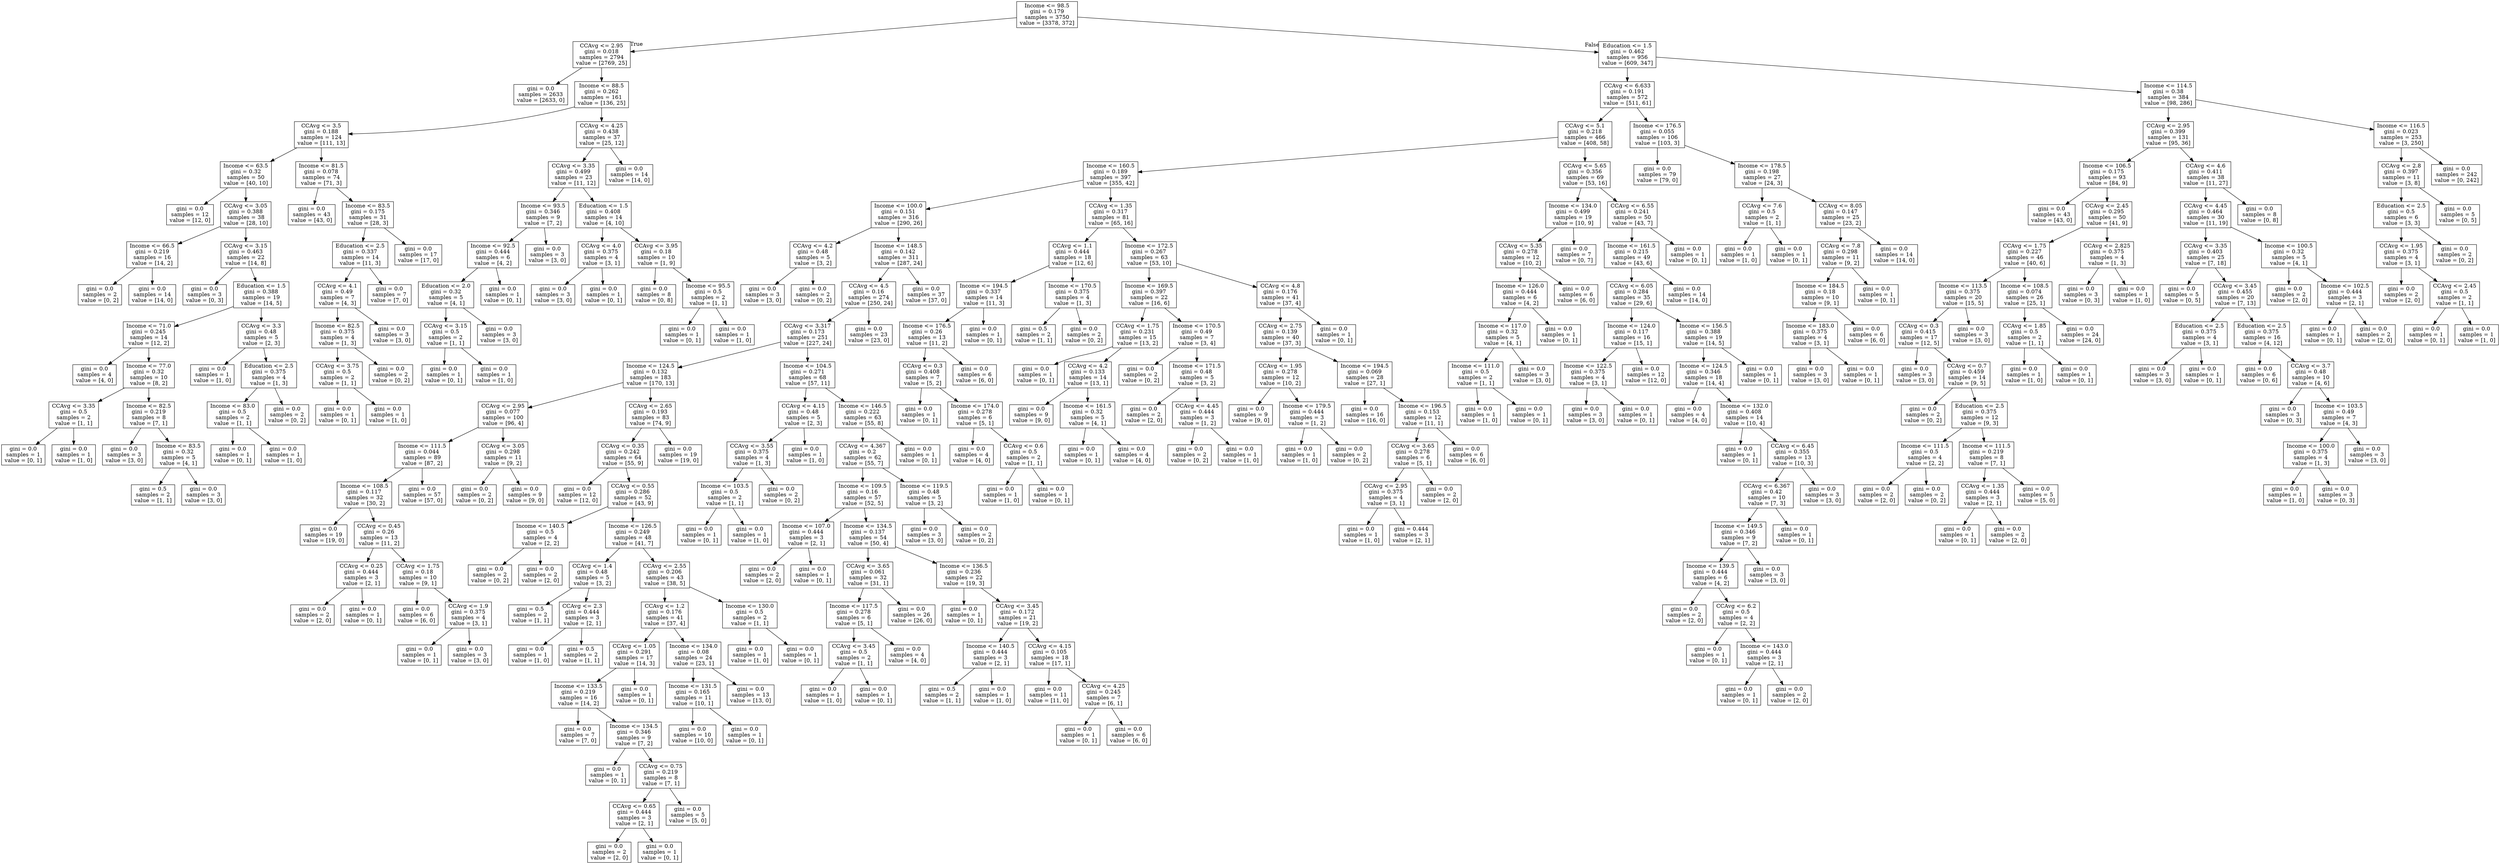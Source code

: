 digraph Tree {
node [shape=box] ;
0 [label="Income <= 98.5\ngini = 0.179\nsamples = 3750\nvalue = [3378, 372]"] ;
1 [label="CCAvg <= 2.95\ngini = 0.018\nsamples = 2794\nvalue = [2769, 25]"] ;
0 -> 1 [labeldistance=2.5, labelangle=45, headlabel="True"] ;
2 [label="gini = 0.0\nsamples = 2633\nvalue = [2633, 0]"] ;
1 -> 2 ;
3 [label="Income <= 88.5\ngini = 0.262\nsamples = 161\nvalue = [136, 25]"] ;
1 -> 3 ;
4 [label="CCAvg <= 3.5\ngini = 0.188\nsamples = 124\nvalue = [111, 13]"] ;
3 -> 4 ;
5 [label="Income <= 63.5\ngini = 0.32\nsamples = 50\nvalue = [40, 10]"] ;
4 -> 5 ;
6 [label="gini = 0.0\nsamples = 12\nvalue = [12, 0]"] ;
5 -> 6 ;
7 [label="CCAvg <= 3.05\ngini = 0.388\nsamples = 38\nvalue = [28, 10]"] ;
5 -> 7 ;
8 [label="Income <= 66.5\ngini = 0.219\nsamples = 16\nvalue = [14, 2]"] ;
7 -> 8 ;
9 [label="gini = 0.0\nsamples = 2\nvalue = [0, 2]"] ;
8 -> 9 ;
10 [label="gini = 0.0\nsamples = 14\nvalue = [14, 0]"] ;
8 -> 10 ;
11 [label="CCAvg <= 3.15\ngini = 0.463\nsamples = 22\nvalue = [14, 8]"] ;
7 -> 11 ;
12 [label="gini = 0.0\nsamples = 3\nvalue = [0, 3]"] ;
11 -> 12 ;
13 [label="Education <= 1.5\ngini = 0.388\nsamples = 19\nvalue = [14, 5]"] ;
11 -> 13 ;
14 [label="Income <= 71.0\ngini = 0.245\nsamples = 14\nvalue = [12, 2]"] ;
13 -> 14 ;
15 [label="gini = 0.0\nsamples = 4\nvalue = [4, 0]"] ;
14 -> 15 ;
16 [label="Income <= 77.0\ngini = 0.32\nsamples = 10\nvalue = [8, 2]"] ;
14 -> 16 ;
17 [label="CCAvg <= 3.35\ngini = 0.5\nsamples = 2\nvalue = [1, 1]"] ;
16 -> 17 ;
18 [label="gini = 0.0\nsamples = 1\nvalue = [0, 1]"] ;
17 -> 18 ;
19 [label="gini = 0.0\nsamples = 1\nvalue = [1, 0]"] ;
17 -> 19 ;
20 [label="Income <= 82.5\ngini = 0.219\nsamples = 8\nvalue = [7, 1]"] ;
16 -> 20 ;
21 [label="gini = 0.0\nsamples = 3\nvalue = [3, 0]"] ;
20 -> 21 ;
22 [label="Income <= 83.5\ngini = 0.32\nsamples = 5\nvalue = [4, 1]"] ;
20 -> 22 ;
23 [label="gini = 0.5\nsamples = 2\nvalue = [1, 1]"] ;
22 -> 23 ;
24 [label="gini = 0.0\nsamples = 3\nvalue = [3, 0]"] ;
22 -> 24 ;
25 [label="CCAvg <= 3.3\ngini = 0.48\nsamples = 5\nvalue = [2, 3]"] ;
13 -> 25 ;
26 [label="gini = 0.0\nsamples = 1\nvalue = [1, 0]"] ;
25 -> 26 ;
27 [label="Education <= 2.5\ngini = 0.375\nsamples = 4\nvalue = [1, 3]"] ;
25 -> 27 ;
28 [label="Income <= 83.0\ngini = 0.5\nsamples = 2\nvalue = [1, 1]"] ;
27 -> 28 ;
29 [label="gini = 0.0\nsamples = 1\nvalue = [0, 1]"] ;
28 -> 29 ;
30 [label="gini = 0.0\nsamples = 1\nvalue = [1, 0]"] ;
28 -> 30 ;
31 [label="gini = 0.0\nsamples = 2\nvalue = [0, 2]"] ;
27 -> 31 ;
32 [label="Income <= 81.5\ngini = 0.078\nsamples = 74\nvalue = [71, 3]"] ;
4 -> 32 ;
33 [label="gini = 0.0\nsamples = 43\nvalue = [43, 0]"] ;
32 -> 33 ;
34 [label="Income <= 83.5\ngini = 0.175\nsamples = 31\nvalue = [28, 3]"] ;
32 -> 34 ;
35 [label="Education <= 2.5\ngini = 0.337\nsamples = 14\nvalue = [11, 3]"] ;
34 -> 35 ;
36 [label="CCAvg <= 4.1\ngini = 0.49\nsamples = 7\nvalue = [4, 3]"] ;
35 -> 36 ;
37 [label="Income <= 82.5\ngini = 0.375\nsamples = 4\nvalue = [1, 3]"] ;
36 -> 37 ;
38 [label="CCAvg <= 3.75\ngini = 0.5\nsamples = 2\nvalue = [1, 1]"] ;
37 -> 38 ;
39 [label="gini = 0.0\nsamples = 1\nvalue = [0, 1]"] ;
38 -> 39 ;
40 [label="gini = 0.0\nsamples = 1\nvalue = [1, 0]"] ;
38 -> 40 ;
41 [label="gini = 0.0\nsamples = 2\nvalue = [0, 2]"] ;
37 -> 41 ;
42 [label="gini = 0.0\nsamples = 3\nvalue = [3, 0]"] ;
36 -> 42 ;
43 [label="gini = 0.0\nsamples = 7\nvalue = [7, 0]"] ;
35 -> 43 ;
44 [label="gini = 0.0\nsamples = 17\nvalue = [17, 0]"] ;
34 -> 44 ;
45 [label="CCAvg <= 4.25\ngini = 0.438\nsamples = 37\nvalue = [25, 12]"] ;
3 -> 45 ;
46 [label="CCAvg <= 3.35\ngini = 0.499\nsamples = 23\nvalue = [11, 12]"] ;
45 -> 46 ;
47 [label="Income <= 93.5\ngini = 0.346\nsamples = 9\nvalue = [7, 2]"] ;
46 -> 47 ;
48 [label="Income <= 92.5\ngini = 0.444\nsamples = 6\nvalue = [4, 2]"] ;
47 -> 48 ;
49 [label="Education <= 2.0\ngini = 0.32\nsamples = 5\nvalue = [4, 1]"] ;
48 -> 49 ;
50 [label="CCAvg <= 3.15\ngini = 0.5\nsamples = 2\nvalue = [1, 1]"] ;
49 -> 50 ;
51 [label="gini = 0.0\nsamples = 1\nvalue = [0, 1]"] ;
50 -> 51 ;
52 [label="gini = 0.0\nsamples = 1\nvalue = [1, 0]"] ;
50 -> 52 ;
53 [label="gini = 0.0\nsamples = 3\nvalue = [3, 0]"] ;
49 -> 53 ;
54 [label="gini = 0.0\nsamples = 1\nvalue = [0, 1]"] ;
48 -> 54 ;
55 [label="gini = 0.0\nsamples = 3\nvalue = [3, 0]"] ;
47 -> 55 ;
56 [label="Education <= 1.5\ngini = 0.408\nsamples = 14\nvalue = [4, 10]"] ;
46 -> 56 ;
57 [label="CCAvg <= 4.0\ngini = 0.375\nsamples = 4\nvalue = [3, 1]"] ;
56 -> 57 ;
58 [label="gini = 0.0\nsamples = 3\nvalue = [3, 0]"] ;
57 -> 58 ;
59 [label="gini = 0.0\nsamples = 1\nvalue = [0, 1]"] ;
57 -> 59 ;
60 [label="CCAvg <= 3.95\ngini = 0.18\nsamples = 10\nvalue = [1, 9]"] ;
56 -> 60 ;
61 [label="gini = 0.0\nsamples = 8\nvalue = [0, 8]"] ;
60 -> 61 ;
62 [label="Income <= 95.5\ngini = 0.5\nsamples = 2\nvalue = [1, 1]"] ;
60 -> 62 ;
63 [label="gini = 0.0\nsamples = 1\nvalue = [0, 1]"] ;
62 -> 63 ;
64 [label="gini = 0.0\nsamples = 1\nvalue = [1, 0]"] ;
62 -> 64 ;
65 [label="gini = 0.0\nsamples = 14\nvalue = [14, 0]"] ;
45 -> 65 ;
66 [label="Education <= 1.5\ngini = 0.462\nsamples = 956\nvalue = [609, 347]"] ;
0 -> 66 [labeldistance=2.5, labelangle=-45, headlabel="False"] ;
67 [label="CCAvg <= 6.633\ngini = 0.191\nsamples = 572\nvalue = [511, 61]"] ;
66 -> 67 ;
68 [label="CCAvg <= 5.1\ngini = 0.218\nsamples = 466\nvalue = [408, 58]"] ;
67 -> 68 ;
69 [label="Income <= 160.5\ngini = 0.189\nsamples = 397\nvalue = [355, 42]"] ;
68 -> 69 ;
70 [label="Income <= 100.0\ngini = 0.151\nsamples = 316\nvalue = [290, 26]"] ;
69 -> 70 ;
71 [label="CCAvg <= 4.2\ngini = 0.48\nsamples = 5\nvalue = [3, 2]"] ;
70 -> 71 ;
72 [label="gini = 0.0\nsamples = 3\nvalue = [3, 0]"] ;
71 -> 72 ;
73 [label="gini = 0.0\nsamples = 2\nvalue = [0, 2]"] ;
71 -> 73 ;
74 [label="Income <= 148.5\ngini = 0.142\nsamples = 311\nvalue = [287, 24]"] ;
70 -> 74 ;
75 [label="CCAvg <= 4.5\ngini = 0.16\nsamples = 274\nvalue = [250, 24]"] ;
74 -> 75 ;
76 [label="CCAvg <= 3.317\ngini = 0.173\nsamples = 251\nvalue = [227, 24]"] ;
75 -> 76 ;
77 [label="Income <= 124.5\ngini = 0.132\nsamples = 183\nvalue = [170, 13]"] ;
76 -> 77 ;
78 [label="CCAvg <= 2.95\ngini = 0.077\nsamples = 100\nvalue = [96, 4]"] ;
77 -> 78 ;
79 [label="Income <= 111.5\ngini = 0.044\nsamples = 89\nvalue = [87, 2]"] ;
78 -> 79 ;
80 [label="Income <= 108.5\ngini = 0.117\nsamples = 32\nvalue = [30, 2]"] ;
79 -> 80 ;
81 [label="gini = 0.0\nsamples = 19\nvalue = [19, 0]"] ;
80 -> 81 ;
82 [label="CCAvg <= 0.45\ngini = 0.26\nsamples = 13\nvalue = [11, 2]"] ;
80 -> 82 ;
83 [label="CCAvg <= 0.25\ngini = 0.444\nsamples = 3\nvalue = [2, 1]"] ;
82 -> 83 ;
84 [label="gini = 0.0\nsamples = 2\nvalue = [2, 0]"] ;
83 -> 84 ;
85 [label="gini = 0.0\nsamples = 1\nvalue = [0, 1]"] ;
83 -> 85 ;
86 [label="CCAvg <= 1.75\ngini = 0.18\nsamples = 10\nvalue = [9, 1]"] ;
82 -> 86 ;
87 [label="gini = 0.0\nsamples = 6\nvalue = [6, 0]"] ;
86 -> 87 ;
88 [label="CCAvg <= 1.9\ngini = 0.375\nsamples = 4\nvalue = [3, 1]"] ;
86 -> 88 ;
89 [label="gini = 0.0\nsamples = 1\nvalue = [0, 1]"] ;
88 -> 89 ;
90 [label="gini = 0.0\nsamples = 3\nvalue = [3, 0]"] ;
88 -> 90 ;
91 [label="gini = 0.0\nsamples = 57\nvalue = [57, 0]"] ;
79 -> 91 ;
92 [label="CCAvg <= 3.05\ngini = 0.298\nsamples = 11\nvalue = [9, 2]"] ;
78 -> 92 ;
93 [label="gini = 0.0\nsamples = 2\nvalue = [0, 2]"] ;
92 -> 93 ;
94 [label="gini = 0.0\nsamples = 9\nvalue = [9, 0]"] ;
92 -> 94 ;
95 [label="CCAvg <= 2.65\ngini = 0.193\nsamples = 83\nvalue = [74, 9]"] ;
77 -> 95 ;
96 [label="CCAvg <= 0.35\ngini = 0.242\nsamples = 64\nvalue = [55, 9]"] ;
95 -> 96 ;
97 [label="gini = 0.0\nsamples = 12\nvalue = [12, 0]"] ;
96 -> 97 ;
98 [label="CCAvg <= 0.55\ngini = 0.286\nsamples = 52\nvalue = [43, 9]"] ;
96 -> 98 ;
99 [label="Income <= 140.5\ngini = 0.5\nsamples = 4\nvalue = [2, 2]"] ;
98 -> 99 ;
100 [label="gini = 0.0\nsamples = 2\nvalue = [0, 2]"] ;
99 -> 100 ;
101 [label="gini = 0.0\nsamples = 2\nvalue = [2, 0]"] ;
99 -> 101 ;
102 [label="Income <= 126.5\ngini = 0.249\nsamples = 48\nvalue = [41, 7]"] ;
98 -> 102 ;
103 [label="CCAvg <= 1.4\ngini = 0.48\nsamples = 5\nvalue = [3, 2]"] ;
102 -> 103 ;
104 [label="gini = 0.5\nsamples = 2\nvalue = [1, 1]"] ;
103 -> 104 ;
105 [label="CCAvg <= 2.3\ngini = 0.444\nsamples = 3\nvalue = [2, 1]"] ;
103 -> 105 ;
106 [label="gini = 0.0\nsamples = 1\nvalue = [1, 0]"] ;
105 -> 106 ;
107 [label="gini = 0.5\nsamples = 2\nvalue = [1, 1]"] ;
105 -> 107 ;
108 [label="CCAvg <= 2.55\ngini = 0.206\nsamples = 43\nvalue = [38, 5]"] ;
102 -> 108 ;
109 [label="CCAvg <= 1.2\ngini = 0.176\nsamples = 41\nvalue = [37, 4]"] ;
108 -> 109 ;
110 [label="CCAvg <= 1.05\ngini = 0.291\nsamples = 17\nvalue = [14, 3]"] ;
109 -> 110 ;
111 [label="Income <= 133.5\ngini = 0.219\nsamples = 16\nvalue = [14, 2]"] ;
110 -> 111 ;
112 [label="gini = 0.0\nsamples = 7\nvalue = [7, 0]"] ;
111 -> 112 ;
113 [label="Income <= 134.5\ngini = 0.346\nsamples = 9\nvalue = [7, 2]"] ;
111 -> 113 ;
114 [label="gini = 0.0\nsamples = 1\nvalue = [0, 1]"] ;
113 -> 114 ;
115 [label="CCAvg <= 0.75\ngini = 0.219\nsamples = 8\nvalue = [7, 1]"] ;
113 -> 115 ;
116 [label="CCAvg <= 0.65\ngini = 0.444\nsamples = 3\nvalue = [2, 1]"] ;
115 -> 116 ;
117 [label="gini = 0.0\nsamples = 2\nvalue = [2, 0]"] ;
116 -> 117 ;
118 [label="gini = 0.0\nsamples = 1\nvalue = [0, 1]"] ;
116 -> 118 ;
119 [label="gini = 0.0\nsamples = 5\nvalue = [5, 0]"] ;
115 -> 119 ;
120 [label="gini = 0.0\nsamples = 1\nvalue = [0, 1]"] ;
110 -> 120 ;
121 [label="Income <= 134.0\ngini = 0.08\nsamples = 24\nvalue = [23, 1]"] ;
109 -> 121 ;
122 [label="Income <= 131.5\ngini = 0.165\nsamples = 11\nvalue = [10, 1]"] ;
121 -> 122 ;
123 [label="gini = 0.0\nsamples = 10\nvalue = [10, 0]"] ;
122 -> 123 ;
124 [label="gini = 0.0\nsamples = 1\nvalue = [0, 1]"] ;
122 -> 124 ;
125 [label="gini = 0.0\nsamples = 13\nvalue = [13, 0]"] ;
121 -> 125 ;
126 [label="Income <= 130.0\ngini = 0.5\nsamples = 2\nvalue = [1, 1]"] ;
108 -> 126 ;
127 [label="gini = 0.0\nsamples = 1\nvalue = [1, 0]"] ;
126 -> 127 ;
128 [label="gini = 0.0\nsamples = 1\nvalue = [0, 1]"] ;
126 -> 128 ;
129 [label="gini = 0.0\nsamples = 19\nvalue = [19, 0]"] ;
95 -> 129 ;
130 [label="Income <= 104.5\ngini = 0.271\nsamples = 68\nvalue = [57, 11]"] ;
76 -> 130 ;
131 [label="CCAvg <= 4.15\ngini = 0.48\nsamples = 5\nvalue = [2, 3]"] ;
130 -> 131 ;
132 [label="CCAvg <= 3.55\ngini = 0.375\nsamples = 4\nvalue = [1, 3]"] ;
131 -> 132 ;
133 [label="Income <= 103.5\ngini = 0.5\nsamples = 2\nvalue = [1, 1]"] ;
132 -> 133 ;
134 [label="gini = 0.0\nsamples = 1\nvalue = [0, 1]"] ;
133 -> 134 ;
135 [label="gini = 0.0\nsamples = 1\nvalue = [1, 0]"] ;
133 -> 135 ;
136 [label="gini = 0.0\nsamples = 2\nvalue = [0, 2]"] ;
132 -> 136 ;
137 [label="gini = 0.0\nsamples = 1\nvalue = [1, 0]"] ;
131 -> 137 ;
138 [label="Income <= 146.5\ngini = 0.222\nsamples = 63\nvalue = [55, 8]"] ;
130 -> 138 ;
139 [label="CCAvg <= 4.367\ngini = 0.2\nsamples = 62\nvalue = [55, 7]"] ;
138 -> 139 ;
140 [label="Income <= 109.5\ngini = 0.16\nsamples = 57\nvalue = [52, 5]"] ;
139 -> 140 ;
141 [label="Income <= 107.0\ngini = 0.444\nsamples = 3\nvalue = [2, 1]"] ;
140 -> 141 ;
142 [label="gini = 0.0\nsamples = 2\nvalue = [2, 0]"] ;
141 -> 142 ;
143 [label="gini = 0.0\nsamples = 1\nvalue = [0, 1]"] ;
141 -> 143 ;
144 [label="Income <= 134.5\ngini = 0.137\nsamples = 54\nvalue = [50, 4]"] ;
140 -> 144 ;
145 [label="CCAvg <= 3.65\ngini = 0.061\nsamples = 32\nvalue = [31, 1]"] ;
144 -> 145 ;
146 [label="Income <= 117.5\ngini = 0.278\nsamples = 6\nvalue = [5, 1]"] ;
145 -> 146 ;
147 [label="CCAvg <= 3.45\ngini = 0.5\nsamples = 2\nvalue = [1, 1]"] ;
146 -> 147 ;
148 [label="gini = 0.0\nsamples = 1\nvalue = [1, 0]"] ;
147 -> 148 ;
149 [label="gini = 0.0\nsamples = 1\nvalue = [0, 1]"] ;
147 -> 149 ;
150 [label="gini = 0.0\nsamples = 4\nvalue = [4, 0]"] ;
146 -> 150 ;
151 [label="gini = 0.0\nsamples = 26\nvalue = [26, 0]"] ;
145 -> 151 ;
152 [label="Income <= 136.5\ngini = 0.236\nsamples = 22\nvalue = [19, 3]"] ;
144 -> 152 ;
153 [label="gini = 0.0\nsamples = 1\nvalue = [0, 1]"] ;
152 -> 153 ;
154 [label="CCAvg <= 3.45\ngini = 0.172\nsamples = 21\nvalue = [19, 2]"] ;
152 -> 154 ;
155 [label="Income <= 140.5\ngini = 0.444\nsamples = 3\nvalue = [2, 1]"] ;
154 -> 155 ;
156 [label="gini = 0.5\nsamples = 2\nvalue = [1, 1]"] ;
155 -> 156 ;
157 [label="gini = 0.0\nsamples = 1\nvalue = [1, 0]"] ;
155 -> 157 ;
158 [label="CCAvg <= 4.15\ngini = 0.105\nsamples = 18\nvalue = [17, 1]"] ;
154 -> 158 ;
159 [label="gini = 0.0\nsamples = 11\nvalue = [11, 0]"] ;
158 -> 159 ;
160 [label="CCAvg <= 4.25\ngini = 0.245\nsamples = 7\nvalue = [6, 1]"] ;
158 -> 160 ;
161 [label="gini = 0.0\nsamples = 1\nvalue = [0, 1]"] ;
160 -> 161 ;
162 [label="gini = 0.0\nsamples = 6\nvalue = [6, 0]"] ;
160 -> 162 ;
163 [label="Income <= 119.5\ngini = 0.48\nsamples = 5\nvalue = [3, 2]"] ;
139 -> 163 ;
164 [label="gini = 0.0\nsamples = 3\nvalue = [3, 0]"] ;
163 -> 164 ;
165 [label="gini = 0.0\nsamples = 2\nvalue = [0, 2]"] ;
163 -> 165 ;
166 [label="gini = 0.0\nsamples = 1\nvalue = [0, 1]"] ;
138 -> 166 ;
167 [label="gini = 0.0\nsamples = 23\nvalue = [23, 0]"] ;
75 -> 167 ;
168 [label="gini = 0.0\nsamples = 37\nvalue = [37, 0]"] ;
74 -> 168 ;
169 [label="CCAvg <= 1.35\ngini = 0.317\nsamples = 81\nvalue = [65, 16]"] ;
69 -> 169 ;
170 [label="CCAvg <= 1.1\ngini = 0.444\nsamples = 18\nvalue = [12, 6]"] ;
169 -> 170 ;
171 [label="Income <= 194.5\ngini = 0.337\nsamples = 14\nvalue = [11, 3]"] ;
170 -> 171 ;
172 [label="Income <= 176.5\ngini = 0.26\nsamples = 13\nvalue = [11, 2]"] ;
171 -> 172 ;
173 [label="CCAvg <= 0.3\ngini = 0.408\nsamples = 7\nvalue = [5, 2]"] ;
172 -> 173 ;
174 [label="gini = 0.0\nsamples = 1\nvalue = [0, 1]"] ;
173 -> 174 ;
175 [label="Income <= 174.0\ngini = 0.278\nsamples = 6\nvalue = [5, 1]"] ;
173 -> 175 ;
176 [label="gini = 0.0\nsamples = 4\nvalue = [4, 0]"] ;
175 -> 176 ;
177 [label="CCAvg <= 0.6\ngini = 0.5\nsamples = 2\nvalue = [1, 1]"] ;
175 -> 177 ;
178 [label="gini = 0.0\nsamples = 1\nvalue = [1, 0]"] ;
177 -> 178 ;
179 [label="gini = 0.0\nsamples = 1\nvalue = [0, 1]"] ;
177 -> 179 ;
180 [label="gini = 0.0\nsamples = 6\nvalue = [6, 0]"] ;
172 -> 180 ;
181 [label="gini = 0.0\nsamples = 1\nvalue = [0, 1]"] ;
171 -> 181 ;
182 [label="Income <= 170.5\ngini = 0.375\nsamples = 4\nvalue = [1, 3]"] ;
170 -> 182 ;
183 [label="gini = 0.5\nsamples = 2\nvalue = [1, 1]"] ;
182 -> 183 ;
184 [label="gini = 0.0\nsamples = 2\nvalue = [0, 2]"] ;
182 -> 184 ;
185 [label="Income <= 172.5\ngini = 0.267\nsamples = 63\nvalue = [53, 10]"] ;
169 -> 185 ;
186 [label="Income <= 169.5\ngini = 0.397\nsamples = 22\nvalue = [16, 6]"] ;
185 -> 186 ;
187 [label="CCAvg <= 1.75\ngini = 0.231\nsamples = 15\nvalue = [13, 2]"] ;
186 -> 187 ;
188 [label="gini = 0.0\nsamples = 1\nvalue = [0, 1]"] ;
187 -> 188 ;
189 [label="CCAvg <= 4.2\ngini = 0.133\nsamples = 14\nvalue = [13, 1]"] ;
187 -> 189 ;
190 [label="gini = 0.0\nsamples = 9\nvalue = [9, 0]"] ;
189 -> 190 ;
191 [label="Income <= 161.5\ngini = 0.32\nsamples = 5\nvalue = [4, 1]"] ;
189 -> 191 ;
192 [label="gini = 0.0\nsamples = 1\nvalue = [0, 1]"] ;
191 -> 192 ;
193 [label="gini = 0.0\nsamples = 4\nvalue = [4, 0]"] ;
191 -> 193 ;
194 [label="Income <= 170.5\ngini = 0.49\nsamples = 7\nvalue = [3, 4]"] ;
186 -> 194 ;
195 [label="gini = 0.0\nsamples = 2\nvalue = [0, 2]"] ;
194 -> 195 ;
196 [label="Income <= 171.5\ngini = 0.48\nsamples = 5\nvalue = [3, 2]"] ;
194 -> 196 ;
197 [label="gini = 0.0\nsamples = 2\nvalue = [2, 0]"] ;
196 -> 197 ;
198 [label="CCAvg <= 4.45\ngini = 0.444\nsamples = 3\nvalue = [1, 2]"] ;
196 -> 198 ;
199 [label="gini = 0.0\nsamples = 2\nvalue = [0, 2]"] ;
198 -> 199 ;
200 [label="gini = 0.0\nsamples = 1\nvalue = [1, 0]"] ;
198 -> 200 ;
201 [label="CCAvg <= 4.8\ngini = 0.176\nsamples = 41\nvalue = [37, 4]"] ;
185 -> 201 ;
202 [label="CCAvg <= 2.75\ngini = 0.139\nsamples = 40\nvalue = [37, 3]"] ;
201 -> 202 ;
203 [label="CCAvg <= 1.95\ngini = 0.278\nsamples = 12\nvalue = [10, 2]"] ;
202 -> 203 ;
204 [label="gini = 0.0\nsamples = 9\nvalue = [9, 0]"] ;
203 -> 204 ;
205 [label="Income <= 179.5\ngini = 0.444\nsamples = 3\nvalue = [1, 2]"] ;
203 -> 205 ;
206 [label="gini = 0.0\nsamples = 1\nvalue = [1, 0]"] ;
205 -> 206 ;
207 [label="gini = 0.0\nsamples = 2\nvalue = [0, 2]"] ;
205 -> 207 ;
208 [label="Income <= 194.5\ngini = 0.069\nsamples = 28\nvalue = [27, 1]"] ;
202 -> 208 ;
209 [label="gini = 0.0\nsamples = 16\nvalue = [16, 0]"] ;
208 -> 209 ;
210 [label="Income <= 196.5\ngini = 0.153\nsamples = 12\nvalue = [11, 1]"] ;
208 -> 210 ;
211 [label="CCAvg <= 3.65\ngini = 0.278\nsamples = 6\nvalue = [5, 1]"] ;
210 -> 211 ;
212 [label="CCAvg <= 2.95\ngini = 0.375\nsamples = 4\nvalue = [3, 1]"] ;
211 -> 212 ;
213 [label="gini = 0.0\nsamples = 1\nvalue = [1, 0]"] ;
212 -> 213 ;
214 [label="gini = 0.444\nsamples = 3\nvalue = [2, 1]"] ;
212 -> 214 ;
215 [label="gini = 0.0\nsamples = 2\nvalue = [2, 0]"] ;
211 -> 215 ;
216 [label="gini = 0.0\nsamples = 6\nvalue = [6, 0]"] ;
210 -> 216 ;
217 [label="gini = 0.0\nsamples = 1\nvalue = [0, 1]"] ;
201 -> 217 ;
218 [label="CCAvg <= 5.65\ngini = 0.356\nsamples = 69\nvalue = [53, 16]"] ;
68 -> 218 ;
219 [label="Income <= 134.0\ngini = 0.499\nsamples = 19\nvalue = [10, 9]"] ;
218 -> 219 ;
220 [label="CCAvg <= 5.35\ngini = 0.278\nsamples = 12\nvalue = [10, 2]"] ;
219 -> 220 ;
221 [label="Income <= 126.0\ngini = 0.444\nsamples = 6\nvalue = [4, 2]"] ;
220 -> 221 ;
222 [label="Income <= 117.0\ngini = 0.32\nsamples = 5\nvalue = [4, 1]"] ;
221 -> 222 ;
223 [label="Income <= 111.0\ngini = 0.5\nsamples = 2\nvalue = [1, 1]"] ;
222 -> 223 ;
224 [label="gini = 0.0\nsamples = 1\nvalue = [1, 0]"] ;
223 -> 224 ;
225 [label="gini = 0.0\nsamples = 1\nvalue = [0, 1]"] ;
223 -> 225 ;
226 [label="gini = 0.0\nsamples = 3\nvalue = [3, 0]"] ;
222 -> 226 ;
227 [label="gini = 0.0\nsamples = 1\nvalue = [0, 1]"] ;
221 -> 227 ;
228 [label="gini = 0.0\nsamples = 6\nvalue = [6, 0]"] ;
220 -> 228 ;
229 [label="gini = 0.0\nsamples = 7\nvalue = [0, 7]"] ;
219 -> 229 ;
230 [label="CCAvg <= 6.55\ngini = 0.241\nsamples = 50\nvalue = [43, 7]"] ;
218 -> 230 ;
231 [label="Income <= 161.5\ngini = 0.215\nsamples = 49\nvalue = [43, 6]"] ;
230 -> 231 ;
232 [label="CCAvg <= 6.05\ngini = 0.284\nsamples = 35\nvalue = [29, 6]"] ;
231 -> 232 ;
233 [label="Income <= 124.0\ngini = 0.117\nsamples = 16\nvalue = [15, 1]"] ;
232 -> 233 ;
234 [label="Income <= 122.5\ngini = 0.375\nsamples = 4\nvalue = [3, 1]"] ;
233 -> 234 ;
235 [label="gini = 0.0\nsamples = 3\nvalue = [3, 0]"] ;
234 -> 235 ;
236 [label="gini = 0.0\nsamples = 1\nvalue = [0, 1]"] ;
234 -> 236 ;
237 [label="gini = 0.0\nsamples = 12\nvalue = [12, 0]"] ;
233 -> 237 ;
238 [label="Income <= 156.5\ngini = 0.388\nsamples = 19\nvalue = [14, 5]"] ;
232 -> 238 ;
239 [label="Income <= 124.5\ngini = 0.346\nsamples = 18\nvalue = [14, 4]"] ;
238 -> 239 ;
240 [label="gini = 0.0\nsamples = 4\nvalue = [4, 0]"] ;
239 -> 240 ;
241 [label="Income <= 132.0\ngini = 0.408\nsamples = 14\nvalue = [10, 4]"] ;
239 -> 241 ;
242 [label="gini = 0.0\nsamples = 1\nvalue = [0, 1]"] ;
241 -> 242 ;
243 [label="CCAvg <= 6.45\ngini = 0.355\nsamples = 13\nvalue = [10, 3]"] ;
241 -> 243 ;
244 [label="CCAvg <= 6.367\ngini = 0.42\nsamples = 10\nvalue = [7, 3]"] ;
243 -> 244 ;
245 [label="Income <= 149.5\ngini = 0.346\nsamples = 9\nvalue = [7, 2]"] ;
244 -> 245 ;
246 [label="Income <= 139.5\ngini = 0.444\nsamples = 6\nvalue = [4, 2]"] ;
245 -> 246 ;
247 [label="gini = 0.0\nsamples = 2\nvalue = [2, 0]"] ;
246 -> 247 ;
248 [label="CCAvg <= 6.2\ngini = 0.5\nsamples = 4\nvalue = [2, 2]"] ;
246 -> 248 ;
249 [label="gini = 0.0\nsamples = 1\nvalue = [0, 1]"] ;
248 -> 249 ;
250 [label="Income <= 143.0\ngini = 0.444\nsamples = 3\nvalue = [2, 1]"] ;
248 -> 250 ;
251 [label="gini = 0.0\nsamples = 1\nvalue = [0, 1]"] ;
250 -> 251 ;
252 [label="gini = 0.0\nsamples = 2\nvalue = [2, 0]"] ;
250 -> 252 ;
253 [label="gini = 0.0\nsamples = 3\nvalue = [3, 0]"] ;
245 -> 253 ;
254 [label="gini = 0.0\nsamples = 1\nvalue = [0, 1]"] ;
244 -> 254 ;
255 [label="gini = 0.0\nsamples = 3\nvalue = [3, 0]"] ;
243 -> 255 ;
256 [label="gini = 0.0\nsamples = 1\nvalue = [0, 1]"] ;
238 -> 256 ;
257 [label="gini = 0.0\nsamples = 14\nvalue = [14, 0]"] ;
231 -> 257 ;
258 [label="gini = 0.0\nsamples = 1\nvalue = [0, 1]"] ;
230 -> 258 ;
259 [label="Income <= 176.5\ngini = 0.055\nsamples = 106\nvalue = [103, 3]"] ;
67 -> 259 ;
260 [label="gini = 0.0\nsamples = 79\nvalue = [79, 0]"] ;
259 -> 260 ;
261 [label="Income <= 178.5\ngini = 0.198\nsamples = 27\nvalue = [24, 3]"] ;
259 -> 261 ;
262 [label="CCAvg <= 7.6\ngini = 0.5\nsamples = 2\nvalue = [1, 1]"] ;
261 -> 262 ;
263 [label="gini = 0.0\nsamples = 1\nvalue = [1, 0]"] ;
262 -> 263 ;
264 [label="gini = 0.0\nsamples = 1\nvalue = [0, 1]"] ;
262 -> 264 ;
265 [label="CCAvg <= 8.05\ngini = 0.147\nsamples = 25\nvalue = [23, 2]"] ;
261 -> 265 ;
266 [label="CCAvg <= 7.8\ngini = 0.298\nsamples = 11\nvalue = [9, 2]"] ;
265 -> 266 ;
267 [label="Income <= 184.5\ngini = 0.18\nsamples = 10\nvalue = [9, 1]"] ;
266 -> 267 ;
268 [label="Income <= 183.0\ngini = 0.375\nsamples = 4\nvalue = [3, 1]"] ;
267 -> 268 ;
269 [label="gini = 0.0\nsamples = 3\nvalue = [3, 0]"] ;
268 -> 269 ;
270 [label="gini = 0.0\nsamples = 1\nvalue = [0, 1]"] ;
268 -> 270 ;
271 [label="gini = 0.0\nsamples = 6\nvalue = [6, 0]"] ;
267 -> 271 ;
272 [label="gini = 0.0\nsamples = 1\nvalue = [0, 1]"] ;
266 -> 272 ;
273 [label="gini = 0.0\nsamples = 14\nvalue = [14, 0]"] ;
265 -> 273 ;
274 [label="Income <= 114.5\ngini = 0.38\nsamples = 384\nvalue = [98, 286]"] ;
66 -> 274 ;
275 [label="CCAvg <= 2.95\ngini = 0.399\nsamples = 131\nvalue = [95, 36]"] ;
274 -> 275 ;
276 [label="Income <= 106.5\ngini = 0.175\nsamples = 93\nvalue = [84, 9]"] ;
275 -> 276 ;
277 [label="gini = 0.0\nsamples = 43\nvalue = [43, 0]"] ;
276 -> 277 ;
278 [label="CCAvg <= 2.45\ngini = 0.295\nsamples = 50\nvalue = [41, 9]"] ;
276 -> 278 ;
279 [label="CCAvg <= 1.75\ngini = 0.227\nsamples = 46\nvalue = [40, 6]"] ;
278 -> 279 ;
280 [label="Income <= 113.5\ngini = 0.375\nsamples = 20\nvalue = [15, 5]"] ;
279 -> 280 ;
281 [label="CCAvg <= 0.3\ngini = 0.415\nsamples = 17\nvalue = [12, 5]"] ;
280 -> 281 ;
282 [label="gini = 0.0\nsamples = 3\nvalue = [3, 0]"] ;
281 -> 282 ;
283 [label="CCAvg <= 0.7\ngini = 0.459\nsamples = 14\nvalue = [9, 5]"] ;
281 -> 283 ;
284 [label="gini = 0.0\nsamples = 2\nvalue = [0, 2]"] ;
283 -> 284 ;
285 [label="Education <= 2.5\ngini = 0.375\nsamples = 12\nvalue = [9, 3]"] ;
283 -> 285 ;
286 [label="Income <= 111.5\ngini = 0.5\nsamples = 4\nvalue = [2, 2]"] ;
285 -> 286 ;
287 [label="gini = 0.0\nsamples = 2\nvalue = [2, 0]"] ;
286 -> 287 ;
288 [label="gini = 0.0\nsamples = 2\nvalue = [0, 2]"] ;
286 -> 288 ;
289 [label="Income <= 111.5\ngini = 0.219\nsamples = 8\nvalue = [7, 1]"] ;
285 -> 289 ;
290 [label="CCAvg <= 1.35\ngini = 0.444\nsamples = 3\nvalue = [2, 1]"] ;
289 -> 290 ;
291 [label="gini = 0.0\nsamples = 1\nvalue = [0, 1]"] ;
290 -> 291 ;
292 [label="gini = 0.0\nsamples = 2\nvalue = [2, 0]"] ;
290 -> 292 ;
293 [label="gini = 0.0\nsamples = 5\nvalue = [5, 0]"] ;
289 -> 293 ;
294 [label="gini = 0.0\nsamples = 3\nvalue = [3, 0]"] ;
280 -> 294 ;
295 [label="Income <= 108.5\ngini = 0.074\nsamples = 26\nvalue = [25, 1]"] ;
279 -> 295 ;
296 [label="CCAvg <= 1.85\ngini = 0.5\nsamples = 2\nvalue = [1, 1]"] ;
295 -> 296 ;
297 [label="gini = 0.0\nsamples = 1\nvalue = [1, 0]"] ;
296 -> 297 ;
298 [label="gini = 0.0\nsamples = 1\nvalue = [0, 1]"] ;
296 -> 298 ;
299 [label="gini = 0.0\nsamples = 24\nvalue = [24, 0]"] ;
295 -> 299 ;
300 [label="CCAvg <= 2.825\ngini = 0.375\nsamples = 4\nvalue = [1, 3]"] ;
278 -> 300 ;
301 [label="gini = 0.0\nsamples = 3\nvalue = [0, 3]"] ;
300 -> 301 ;
302 [label="gini = 0.0\nsamples = 1\nvalue = [1, 0]"] ;
300 -> 302 ;
303 [label="CCAvg <= 4.6\ngini = 0.411\nsamples = 38\nvalue = [11, 27]"] ;
275 -> 303 ;
304 [label="CCAvg <= 4.45\ngini = 0.464\nsamples = 30\nvalue = [11, 19]"] ;
303 -> 304 ;
305 [label="CCAvg <= 3.35\ngini = 0.403\nsamples = 25\nvalue = [7, 18]"] ;
304 -> 305 ;
306 [label="gini = 0.0\nsamples = 5\nvalue = [0, 5]"] ;
305 -> 306 ;
307 [label="CCAvg <= 3.45\ngini = 0.455\nsamples = 20\nvalue = [7, 13]"] ;
305 -> 307 ;
308 [label="Education <= 2.5\ngini = 0.375\nsamples = 4\nvalue = [3, 1]"] ;
307 -> 308 ;
309 [label="gini = 0.0\nsamples = 3\nvalue = [3, 0]"] ;
308 -> 309 ;
310 [label="gini = 0.0\nsamples = 1\nvalue = [0, 1]"] ;
308 -> 310 ;
311 [label="Education <= 2.5\ngini = 0.375\nsamples = 16\nvalue = [4, 12]"] ;
307 -> 311 ;
312 [label="gini = 0.0\nsamples = 6\nvalue = [0, 6]"] ;
311 -> 312 ;
313 [label="CCAvg <= 3.7\ngini = 0.48\nsamples = 10\nvalue = [4, 6]"] ;
311 -> 313 ;
314 [label="gini = 0.0\nsamples = 3\nvalue = [0, 3]"] ;
313 -> 314 ;
315 [label="Income <= 103.5\ngini = 0.49\nsamples = 7\nvalue = [4, 3]"] ;
313 -> 315 ;
316 [label="Income <= 100.0\ngini = 0.375\nsamples = 4\nvalue = [1, 3]"] ;
315 -> 316 ;
317 [label="gini = 0.0\nsamples = 1\nvalue = [1, 0]"] ;
316 -> 317 ;
318 [label="gini = 0.0\nsamples = 3\nvalue = [0, 3]"] ;
316 -> 318 ;
319 [label="gini = 0.0\nsamples = 3\nvalue = [3, 0]"] ;
315 -> 319 ;
320 [label="Income <= 100.5\ngini = 0.32\nsamples = 5\nvalue = [4, 1]"] ;
304 -> 320 ;
321 [label="gini = 0.0\nsamples = 2\nvalue = [2, 0]"] ;
320 -> 321 ;
322 [label="Income <= 102.5\ngini = 0.444\nsamples = 3\nvalue = [2, 1]"] ;
320 -> 322 ;
323 [label="gini = 0.0\nsamples = 1\nvalue = [0, 1]"] ;
322 -> 323 ;
324 [label="gini = 0.0\nsamples = 2\nvalue = [2, 0]"] ;
322 -> 324 ;
325 [label="gini = 0.0\nsamples = 8\nvalue = [0, 8]"] ;
303 -> 325 ;
326 [label="Income <= 116.5\ngini = 0.023\nsamples = 253\nvalue = [3, 250]"] ;
274 -> 326 ;
327 [label="CCAvg <= 2.8\ngini = 0.397\nsamples = 11\nvalue = [3, 8]"] ;
326 -> 327 ;
328 [label="Education <= 2.5\ngini = 0.5\nsamples = 6\nvalue = [3, 3]"] ;
327 -> 328 ;
329 [label="CCAvg <= 1.95\ngini = 0.375\nsamples = 4\nvalue = [3, 1]"] ;
328 -> 329 ;
330 [label="gini = 0.0\nsamples = 2\nvalue = [2, 0]"] ;
329 -> 330 ;
331 [label="CCAvg <= 2.45\ngini = 0.5\nsamples = 2\nvalue = [1, 1]"] ;
329 -> 331 ;
332 [label="gini = 0.0\nsamples = 1\nvalue = [0, 1]"] ;
331 -> 332 ;
333 [label="gini = 0.0\nsamples = 1\nvalue = [1, 0]"] ;
331 -> 333 ;
334 [label="gini = 0.0\nsamples = 2\nvalue = [0, 2]"] ;
328 -> 334 ;
335 [label="gini = 0.0\nsamples = 5\nvalue = [0, 5]"] ;
327 -> 335 ;
336 [label="gini = 0.0\nsamples = 242\nvalue = [0, 242]"] ;
326 -> 336 ;
}